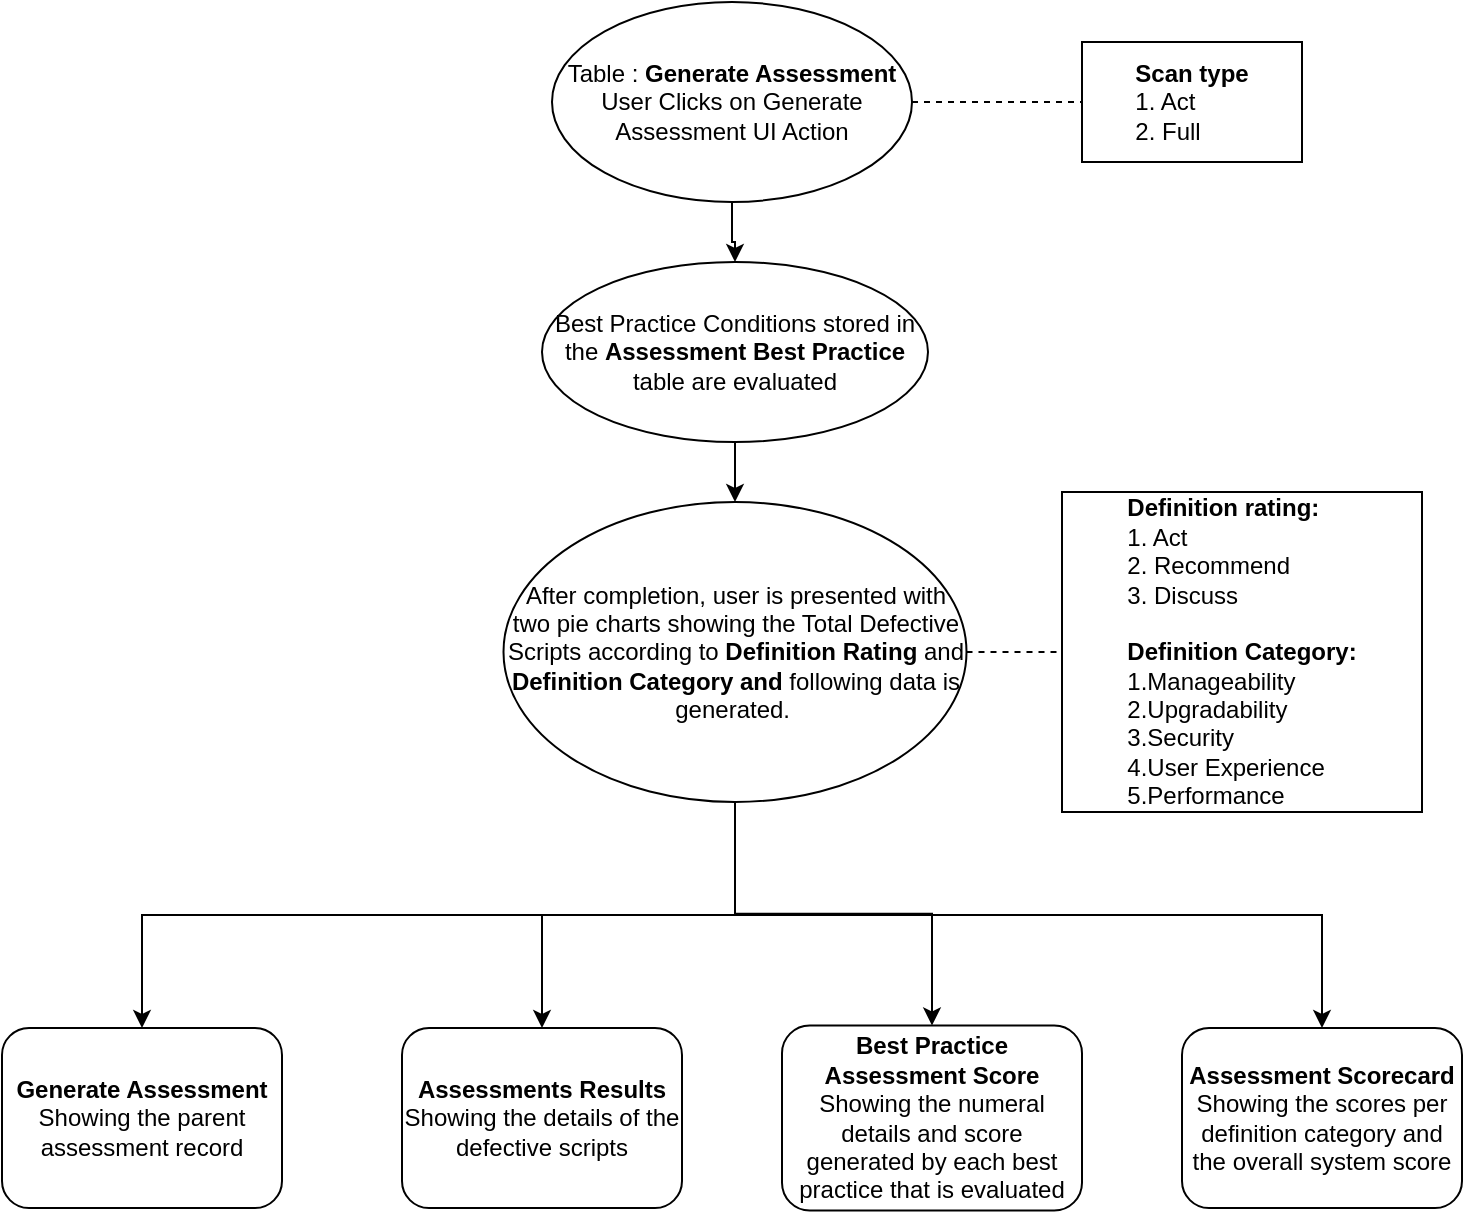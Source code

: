 <mxfile version="14.2.6" type="github"><diagram id="qckIohaBVqTBtv-2DZ_J" name="Page-1"><mxGraphModel dx="920" dy="552" grid="1" gridSize="10" guides="1" tooltips="1" connect="1" arrows="1" fold="1" page="1" pageScale="1" pageWidth="850" pageHeight="1100" math="0" shadow="0"><root><mxCell id="0"/><mxCell id="1" parent="0"/><mxCell id="Bc9pHEoEqULs6tNEutBZ-1" value="" style="edgeStyle=orthogonalEdgeStyle;rounded=0;orthogonalLoop=1;jettySize=auto;html=1;" edge="1" parent="1" source="Bc9pHEoEqULs6tNEutBZ-2" target="Bc9pHEoEqULs6tNEutBZ-4"><mxGeometry relative="1" as="geometry"/></mxCell><mxCell id="Bc9pHEoEqULs6tNEutBZ-2" value="Table : &lt;b&gt;Generate Assessment&lt;/b&gt;&lt;br&gt;User Clicks on Generate Assessment UI Action" style="ellipse;whiteSpace=wrap;html=1;" vertex="1" parent="1"><mxGeometry x="315" y="40" width="180" height="100" as="geometry"/></mxCell><mxCell id="Bc9pHEoEqULs6tNEutBZ-3" value="" style="edgeStyle=orthogonalEdgeStyle;rounded=0;orthogonalLoop=1;jettySize=auto;html=1;" edge="1" parent="1" source="Bc9pHEoEqULs6tNEutBZ-4" target="Bc9pHEoEqULs6tNEutBZ-9"><mxGeometry relative="1" as="geometry"/></mxCell><mxCell id="Bc9pHEoEqULs6tNEutBZ-4" value="Best Practice Conditions stored in the &lt;b&gt;Assessment Best Practice&lt;/b&gt; table are evaluated" style="ellipse;whiteSpace=wrap;html=1;" vertex="1" parent="1"><mxGeometry x="310" y="170" width="193" height="90" as="geometry"/></mxCell><mxCell id="Bc9pHEoEqULs6tNEutBZ-5" style="edgeStyle=orthogonalEdgeStyle;rounded=0;orthogonalLoop=1;jettySize=auto;html=1;exitX=0.5;exitY=1;exitDx=0;exitDy=0;" edge="1" parent="1" source="Bc9pHEoEqULs6tNEutBZ-9" target="Bc9pHEoEqULs6tNEutBZ-10"><mxGeometry relative="1" as="geometry"/></mxCell><mxCell id="Bc9pHEoEqULs6tNEutBZ-6" style="edgeStyle=orthogonalEdgeStyle;rounded=0;orthogonalLoop=1;jettySize=auto;html=1;exitX=0.5;exitY=1;exitDx=0;exitDy=0;entryX=0.5;entryY=0;entryDx=0;entryDy=0;" edge="1" parent="1" source="Bc9pHEoEqULs6tNEutBZ-9" target="Bc9pHEoEqULs6tNEutBZ-11"><mxGeometry relative="1" as="geometry"/></mxCell><mxCell id="Bc9pHEoEqULs6tNEutBZ-7" style="edgeStyle=orthogonalEdgeStyle;rounded=0;orthogonalLoop=1;jettySize=auto;html=1;exitX=0.5;exitY=1;exitDx=0;exitDy=0;" edge="1" parent="1" source="Bc9pHEoEqULs6tNEutBZ-9" target="Bc9pHEoEqULs6tNEutBZ-13"><mxGeometry relative="1" as="geometry"/></mxCell><mxCell id="Bc9pHEoEqULs6tNEutBZ-8" style="edgeStyle=orthogonalEdgeStyle;rounded=0;orthogonalLoop=1;jettySize=auto;html=1;exitX=0.5;exitY=1;exitDx=0;exitDy=0;entryX=0.5;entryY=0;entryDx=0;entryDy=0;" edge="1" parent="1" source="Bc9pHEoEqULs6tNEutBZ-9" target="Bc9pHEoEqULs6tNEutBZ-12"><mxGeometry relative="1" as="geometry"/></mxCell><mxCell id="Bc9pHEoEqULs6tNEutBZ-9" value="After completion, user is presented with two pie charts showing the Total Defective Scripts according to &lt;b&gt;Definition Rating&lt;/b&gt; and &lt;b&gt;Definition Category and &lt;/b&gt;following data is generated.&lt;b&gt;&amp;nbsp;&lt;/b&gt;" style="ellipse;whiteSpace=wrap;html=1;" vertex="1" parent="1"><mxGeometry x="290.75" y="290" width="231.5" height="150" as="geometry"/></mxCell><mxCell id="Bc9pHEoEqULs6tNEutBZ-10" value="&lt;b&gt;Generate Assessment&lt;/b&gt;&lt;br&gt;Showing the parent assessment record" style="rounded=1;whiteSpace=wrap;html=1;" vertex="1" parent="1"><mxGeometry x="40" y="553" width="140" height="90" as="geometry"/></mxCell><mxCell id="Bc9pHEoEqULs6tNEutBZ-11" value="&lt;b&gt;Assessments Results&lt;br&gt;&lt;/b&gt;Showing the details of the defective scripts" style="rounded=1;whiteSpace=wrap;html=1;" vertex="1" parent="1"><mxGeometry x="240" y="553" width="140" height="90" as="geometry"/></mxCell><mxCell id="Bc9pHEoEqULs6tNEutBZ-12" value="&lt;b&gt;Best Practice Assessment Score&lt;/b&gt;&lt;br&gt;Showing the numeral details and score generated by each best practice that is evaluated" style="rounded=1;whiteSpace=wrap;html=1;" vertex="1" parent="1"><mxGeometry x="430" y="551.75" width="150" height="92.5" as="geometry"/></mxCell><mxCell id="Bc9pHEoEqULs6tNEutBZ-13" value="&lt;b&gt;Assessment Scorecard&lt;/b&gt;&lt;br&gt;Showing the scores per definition category and the overall system score" style="rounded=1;whiteSpace=wrap;html=1;" vertex="1" parent="1"><mxGeometry x="630" y="553" width="140" height="90" as="geometry"/></mxCell><mxCell id="Bc9pHEoEqULs6tNEutBZ-73" value="&lt;b&gt;Scan type&lt;br&gt;&lt;/b&gt;&lt;div style=&quot;text-align: left&quot;&gt;&lt;span&gt;1. Act&lt;/span&gt;&lt;/div&gt;&lt;div style=&quot;text-align: left&quot;&gt;&lt;span&gt;2. Full&lt;/span&gt;&lt;/div&gt;" style="rounded=0;whiteSpace=wrap;html=1;" vertex="1" parent="1"><mxGeometry x="580" y="60" width="110" height="60" as="geometry"/></mxCell><mxCell id="Bc9pHEoEqULs6tNEutBZ-75" value="" style="endArrow=none;dashed=1;html=1;entryX=0;entryY=0.5;entryDx=0;entryDy=0;exitX=1;exitY=0.5;exitDx=0;exitDy=0;" edge="1" parent="1" source="Bc9pHEoEqULs6tNEutBZ-2" target="Bc9pHEoEqULs6tNEutBZ-73"><mxGeometry width="50" height="50" relative="1" as="geometry"><mxPoint x="380" y="220" as="sourcePoint"/><mxPoint x="430" y="170" as="targetPoint"/></mxGeometry></mxCell><mxCell id="Bc9pHEoEqULs6tNEutBZ-76" value="&lt;div style=&quot;text-align: left&quot;&gt;&lt;b&gt;Definition rating:&lt;/b&gt;&lt;/div&gt;&lt;div style=&quot;text-align: left&quot;&gt;&lt;span&gt;1. Act&lt;/span&gt;&lt;/div&gt;&lt;div style=&quot;text-align: left&quot;&gt;&lt;span&gt;2. Recommend&lt;/span&gt;&lt;/div&gt;&lt;div style=&quot;text-align: left&quot;&gt;&lt;span&gt;3. Discuss&lt;/span&gt;&lt;/div&gt;&lt;div style=&quot;text-align: left&quot;&gt;&lt;span&gt;&lt;br&gt;&lt;/span&gt;&lt;/div&gt;&lt;div style=&quot;text-align: left&quot;&gt;&lt;b&gt;&lt;span&gt;Definition&amp;nbsp;&lt;/span&gt;&lt;span&gt;Category:&lt;/span&gt;&lt;/b&gt;&lt;/div&gt;&lt;div style=&quot;text-align: left&quot;&gt;1.Manageability&lt;/div&gt;&lt;div style=&quot;text-align: left&quot;&gt;2.Upgradability&lt;br&gt;3.Security&lt;/div&gt;&lt;div style=&quot;text-align: left&quot;&gt;4.User Experience&lt;/div&gt;&lt;div style=&quot;text-align: left&quot;&gt;5.Performance&lt;/div&gt;" style="rounded=0;whiteSpace=wrap;html=1;" vertex="1" parent="1"><mxGeometry x="570" y="285" width="180" height="160" as="geometry"/></mxCell><mxCell id="Bc9pHEoEqULs6tNEutBZ-77" value="" style="endArrow=none;dashed=1;html=1;entryX=0;entryY=0.5;entryDx=0;entryDy=0;exitX=1;exitY=0.5;exitDx=0;exitDy=0;" edge="1" parent="1" source="Bc9pHEoEqULs6tNEutBZ-9" target="Bc9pHEoEqULs6tNEutBZ-76"><mxGeometry width="50" height="50" relative="1" as="geometry"><mxPoint x="380" y="270" as="sourcePoint"/><mxPoint x="430" y="220" as="targetPoint"/></mxGeometry></mxCell></root></mxGraphModel></diagram></mxfile>